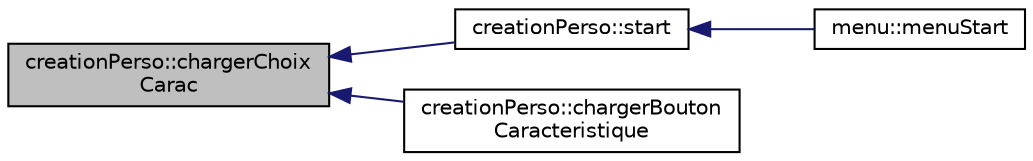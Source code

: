 digraph "creationPerso::chargerChoixCarac"
{
  edge [fontname="Helvetica",fontsize="10",labelfontname="Helvetica",labelfontsize="10"];
  node [fontname="Helvetica",fontsize="10",shape=record];
  rankdir="LR";
  Node55 [label="creationPerso::chargerChoix\lCarac",height=0.2,width=0.4,color="black", fillcolor="grey75", style="filled", fontcolor="black"];
  Node55 -> Node56 [dir="back",color="midnightblue",fontsize="10",style="solid",fontname="Helvetica"];
  Node56 [label="creationPerso::start",height=0.2,width=0.4,color="black", fillcolor="white", style="filled",URL="$classcreation_perso.html#abb820eec1f9ab02fb303926d50751f46",tooltip="lance le questionnaire "];
  Node56 -> Node57 [dir="back",color="midnightblue",fontsize="10",style="solid",fontname="Helvetica"];
  Node57 [label="menu::menuStart",height=0.2,width=0.4,color="black", fillcolor="white", style="filled",URL="$classmenu.html#a0f6aa4e91d4c67fdb426e9d44d9ed177",tooltip="lance le menu "];
  Node55 -> Node58 [dir="back",color="midnightblue",fontsize="10",style="solid",fontname="Helvetica"];
  Node58 [label="creationPerso::chargerBouton\lCaracteristique",height=0.2,width=0.4,color="black", fillcolor="white", style="filled",URL="$classcreation_perso.html#a67df3ef2ac574cf22c7cd5c5cc3ed70b",tooltip="genere tout les boutons de metier "];
}
